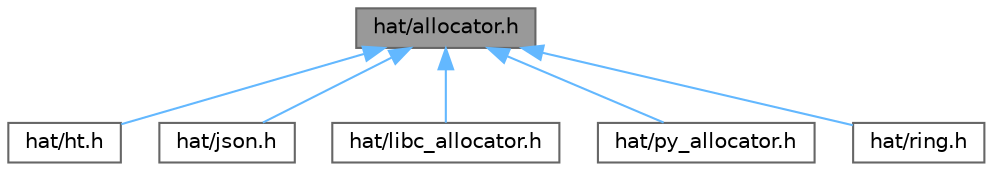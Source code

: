digraph "hat/allocator.h"
{
 // LATEX_PDF_SIZE
  bgcolor="transparent";
  edge [fontname=Helvetica,fontsize=10,labelfontname=Helvetica,labelfontsize=10];
  node [fontname=Helvetica,fontsize=10,shape=box,height=0.2,width=0.4];
  Node1 [id="Node000001",label="hat/allocator.h",height=0.2,width=0.4,color="gray40", fillcolor="grey60", style="filled", fontcolor="black",tooltip="Memory allocator."];
  Node1 -> Node2 [id="edge1_Node000001_Node000002",dir="back",color="steelblue1",style="solid",tooltip=" "];
  Node2 [id="Node000002",label="hat/ht.h",height=0.2,width=0.4,color="grey40", fillcolor="white", style="filled",URL="$ht_8h.html",tooltip="Hash table."];
  Node1 -> Node3 [id="edge2_Node000001_Node000003",dir="back",color="steelblue1",style="solid",tooltip=" "];
  Node3 [id="Node000003",label="hat/json.h",height=0.2,width=0.4,color="grey40", fillcolor="white", style="filled",URL="$json_8h.html",tooltip=" "];
  Node1 -> Node4 [id="edge3_Node000001_Node000004",dir="back",color="steelblue1",style="solid",tooltip=" "];
  Node4 [id="Node000004",label="hat/libc_allocator.h",height=0.2,width=0.4,color="grey40", fillcolor="white", style="filled",URL="$libc__allocator_8h.html",tooltip="Lib C memory allocator."];
  Node1 -> Node5 [id="edge4_Node000001_Node000005",dir="back",color="steelblue1",style="solid",tooltip=" "];
  Node5 [id="Node000005",label="hat/py_allocator.h",height=0.2,width=0.4,color="grey40", fillcolor="white", style="filled",URL="$py__allocator_8h.html",tooltip="CPython memory allocator."];
  Node1 -> Node6 [id="edge5_Node000001_Node000006",dir="back",color="steelblue1",style="solid",tooltip=" "];
  Node6 [id="Node000006",label="hat/ring.h",height=0.2,width=0.4,color="grey40", fillcolor="white", style="filled",URL="$ring_8h.html",tooltip=" "];
}
